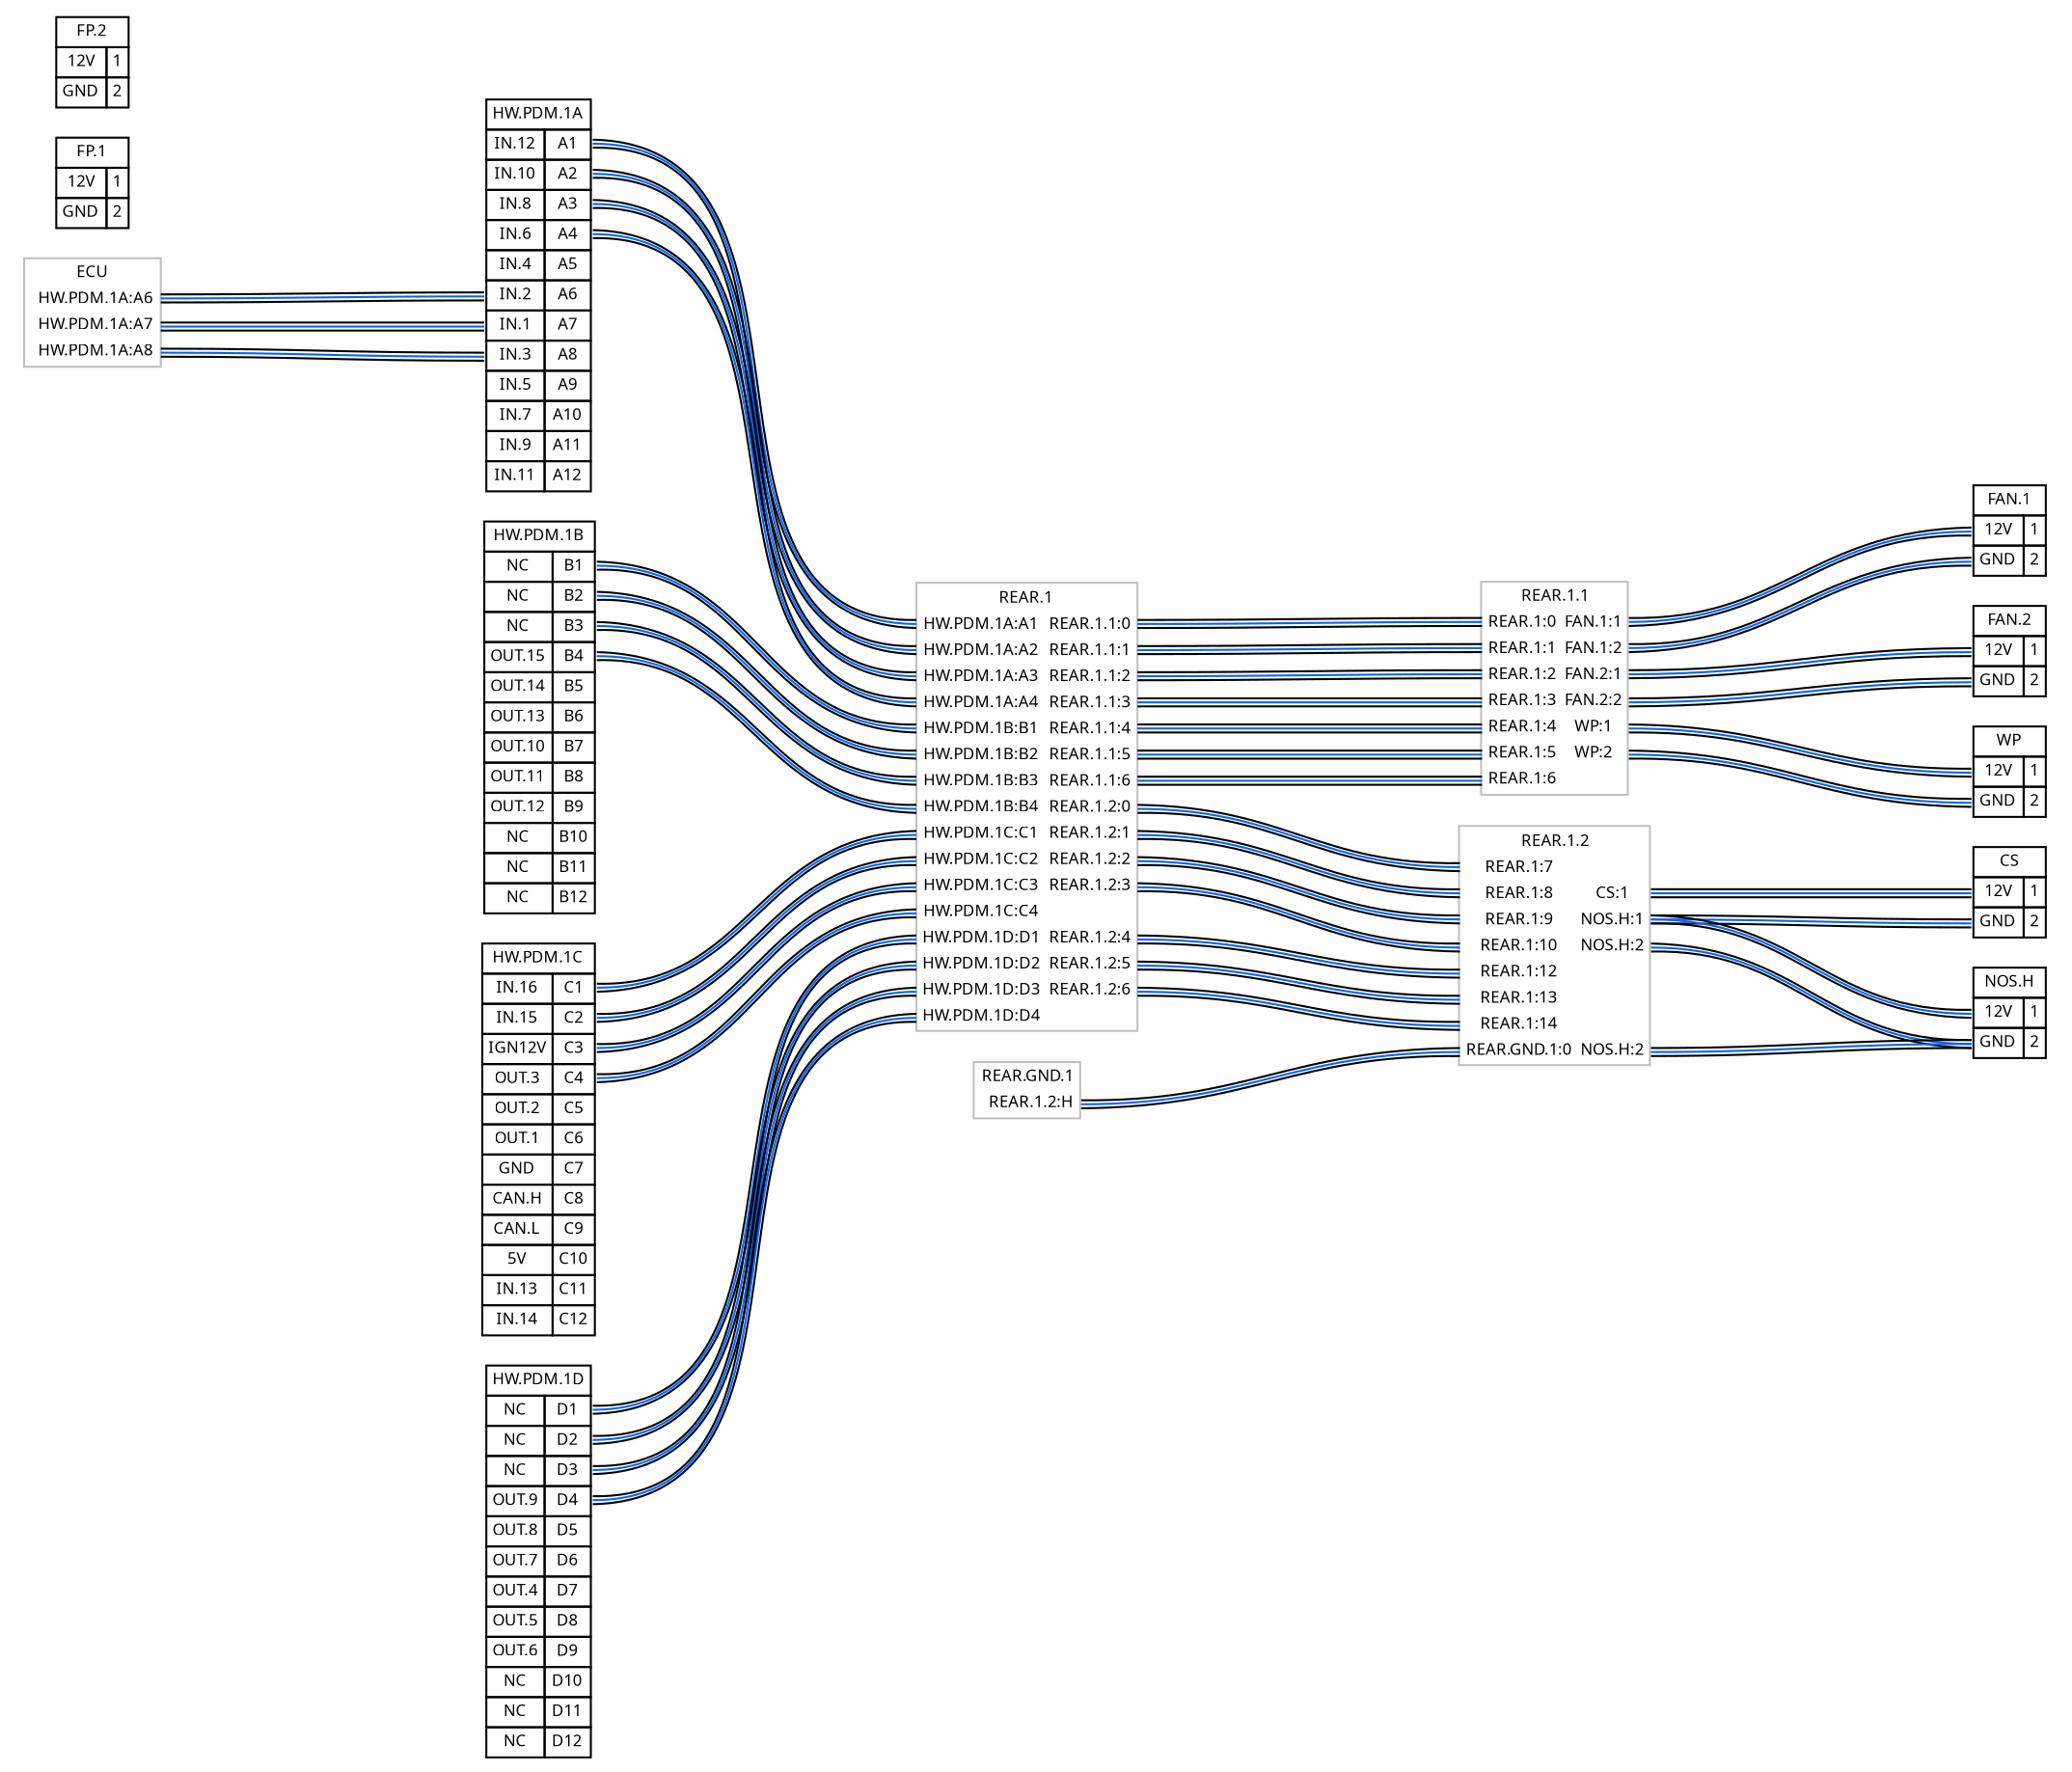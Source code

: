 
graph {nodesep=.1 ranksep=2 rankdir=LR

node [shape=none fontname="Lucida Console" fontsize=8];
edge [color="#000000:#0066ff:#000000"];

"HW.PDM.1A" [label = <<TABLE border="0" cellspacing="0" cellborder="1"><TR><TD colspan="2">HW.PDM.1A</TD></TR><TR><TD PORT="A1L">IN.12</TD><TD PORT="A1R">A1</TD></TR><TR><TD PORT="A2L">IN.10</TD><TD PORT="A2R">A2</TD></TR><TR><TD PORT="A3L">IN.8</TD><TD PORT="A3R">A3</TD></TR><TR><TD PORT="A4L">IN.6</TD><TD PORT="A4R">A4</TD></TR><TR><TD PORT="A5L">IN.4</TD><TD PORT="A5R">A5</TD></TR><TR><TD PORT="A6L">IN.2</TD><TD PORT="A6R">A6</TD></TR><TR><TD PORT="A7L">IN.1</TD><TD PORT="A7R">A7</TD></TR><TR><TD PORT="A8L">IN.3</TD><TD PORT="A8R">A8</TD></TR><TR><TD PORT="A9L">IN.5</TD><TD PORT="A9R">A9</TD></TR><TR><TD PORT="A10L">IN.7</TD><TD PORT="A10R">A10</TD></TR><TR><TD PORT="A11L">IN.9</TD><TD PORT="A11R">A11</TD></TR><TR><TD PORT="A12L">IN.11</TD><TD PORT="A12R">A12</TD></TR></TABLE>>];
"HW.PDM.1B" [label = <<TABLE border="0" cellspacing="0" cellborder="1"><TR><TD colspan="2">HW.PDM.1B</TD></TR><TR><TD PORT="B1L">NC</TD><TD PORT="B1R">B1</TD></TR><TR><TD PORT="B2L">NC</TD><TD PORT="B2R">B2</TD></TR><TR><TD PORT="B3L">NC</TD><TD PORT="B3R">B3</TD></TR><TR><TD PORT="B4L">OUT.15</TD><TD PORT="B4R">B4</TD></TR><TR><TD PORT="B5L">OUT.14</TD><TD PORT="B5R">B5</TD></TR><TR><TD PORT="B6L">OUT.13</TD><TD PORT="B6R">B6</TD></TR><TR><TD PORT="B7L">OUT.10</TD><TD PORT="B7R">B7</TD></TR><TR><TD PORT="B8L">OUT.11</TD><TD PORT="B8R">B8</TD></TR><TR><TD PORT="B9L">OUT.12</TD><TD PORT="B9R">B9</TD></TR><TR><TD PORT="B10L">NC</TD><TD PORT="B10R">B10</TD></TR><TR><TD PORT="B11L">NC</TD><TD PORT="B11R">B11</TD></TR><TR><TD PORT="B12L">NC</TD><TD PORT="B12R">B12</TD></TR></TABLE>>];
"HW.PDM.1C" [label = <<TABLE border="0" cellspacing="0" cellborder="1"><TR><TD colspan="2">HW.PDM.1C</TD></TR><TR><TD PORT="C1L">IN.16</TD><TD PORT="C1R">C1</TD></TR><TR><TD PORT="C2L">IN.15</TD><TD PORT="C2R">C2</TD></TR><TR><TD PORT="C3L">IGN12V</TD><TD PORT="C3R">C3</TD></TR><TR><TD PORT="C4L">OUT.3</TD><TD PORT="C4R">C4</TD></TR><TR><TD PORT="C5L">OUT.2</TD><TD PORT="C5R">C5</TD></TR><TR><TD PORT="C6L">OUT.1</TD><TD PORT="C6R">C6</TD></TR><TR><TD PORT="C7L">GND</TD><TD PORT="C7R">C7</TD></TR><TR><TD PORT="C8L">CAN.H</TD><TD PORT="C8R">C8</TD></TR><TR><TD PORT="C9L">CAN.L</TD><TD PORT="C9R">C9</TD></TR><TR><TD PORT="C10L">5V</TD><TD PORT="C10R">C10</TD></TR><TR><TD PORT="C11L">IN.13</TD><TD PORT="C11R">C11</TD></TR><TR><TD PORT="C12L">IN.14</TD><TD PORT="C12R">C12</TD></TR></TABLE>>];
"HW.PDM.1D" [label = <<TABLE border="0" cellspacing="0" cellborder="1"><TR><TD colspan="2">HW.PDM.1D</TD></TR><TR><TD PORT="D1L">NC</TD><TD PORT="D1R">D1</TD></TR><TR><TD PORT="D2L">NC</TD><TD PORT="D2R">D2</TD></TR><TR><TD PORT="D3L">NC</TD><TD PORT="D3R">D3</TD></TR><TR><TD PORT="D4L">OUT.9</TD><TD PORT="D4R">D4</TD></TR><TR><TD PORT="D5L">OUT.8</TD><TD PORT="D5R">D5</TD></TR><TR><TD PORT="D6L">OUT.7</TD><TD PORT="D6R">D6</TD></TR><TR><TD PORT="D7L">OUT.4</TD><TD PORT="D7R">D7</TD></TR><TR><TD PORT="D8L">OUT.5</TD><TD PORT="D8R">D8</TD></TR><TR><TD PORT="D9L">OUT.6</TD><TD PORT="D9R">D9</TD></TR><TR><TD PORT="D10L">NC</TD><TD PORT="D10R">D10</TD></TR><TR><TD PORT="D11L">NC</TD><TD PORT="D11R">D11</TD></TR><TR><TD PORT="D12L">NC</TD><TD PORT="D12R">D12</TD></TR></TABLE>>];
"FAN.1" [label = <<TABLE border="0" cellspacing="0" cellborder="1"><TR><TD colspan="2">FAN.1</TD></TR><TR><TD PORT="1L">12V</TD><TD PORT="1R">1</TD></TR><TR><TD PORT="2L">GND</TD><TD PORT="2R">2</TD></TR></TABLE>>];
"FAN.2" [label = <<TABLE border="0" cellspacing="0" cellborder="1"><TR><TD colspan="2">FAN.2</TD></TR><TR><TD PORT="1L">12V</TD><TD PORT="1R">1</TD></TR><TR><TD PORT="2L">GND</TD><TD PORT="2R">2</TD></TR></TABLE>>];
"WP" [label = <<TABLE border="0" cellspacing="0" cellborder="1"><TR><TD colspan="2">WP</TD></TR><TR><TD PORT="1L">12V</TD><TD PORT="1R">1</TD></TR><TR><TD PORT="2L">GND</TD><TD PORT="2R">2</TD></TR></TABLE>>];
"FP.1" [label = <<TABLE border="0" cellspacing="0" cellborder="1"><TR><TD colspan="2">FP.1</TD></TR><TR><TD PORT="1L">12V</TD><TD PORT="1R">1</TD></TR><TR><TD PORT="2L">GND</TD><TD PORT="2R">2</TD></TR></TABLE>>];
"FP.2" [label = <<TABLE border="0" cellspacing="0" cellborder="1"><TR><TD colspan="2">FP.2</TD></TR><TR><TD PORT="1L">12V</TD><TD PORT="1R">1</TD></TR><TR><TD PORT="2L">GND</TD><TD PORT="2R">2</TD></TR></TABLE>>];
"CS" [label = <<TABLE border="0" cellspacing="0" cellborder="1"><TR><TD colspan="2">CS</TD></TR><TR><TD PORT="1L">12V</TD><TD PORT="1R">1</TD></TR><TR><TD PORT="2L">GND</TD><TD PORT="2R">2</TD></TR></TABLE>>];
"NOS.H" [label = <<TABLE border="0" cellspacing="0" cellborder="1"><TR><TD colspan="2">NOS.H</TD></TR><TR><TD PORT="1L">12V</TD><TD PORT="1R">1</TD></TR><TR><TD PORT="2L">GND</TD><TD PORT="2R">2</TD></TR></TABLE>>];
"ECU" [label = <<TABLE border="1" cellspacing="0" color="grey" cellborder="0"><TR><TD colspan="2">ECU</TD></TR><TR><TD HEIGHT="10" PORT="1L"></TD><TD PORT="1R">HW.PDM.1A:A6</TD></TR><TR><TD HEIGHT="10" PORT="2L"></TD><TD PORT="2R">HW.PDM.1A:A7</TD></TR><TR><TD HEIGHT="10" PORT="3L"></TD><TD PORT="3R">HW.PDM.1A:A8</TD></TR></TABLE>>];
"REAR.1" [label = <<TABLE border="1" cellspacing="0" color="grey" cellborder="0"><TR><TD colspan="2">REAR.1</TD></TR><TR><TD HEIGHT="10" PORT="0L">HW.PDM.1A:A1</TD><TD PORT="0R">REAR.1.1:0</TD></TR><TR><TD HEIGHT="10" PORT="1L">HW.PDM.1A:A2</TD><TD PORT="1R">REAR.1.1:1</TD></TR><TR><TD HEIGHT="10" PORT="2L">HW.PDM.1A:A3</TD><TD PORT="2R">REAR.1.1:2</TD></TR><TR><TD HEIGHT="10" PORT="3L">HW.PDM.1A:A4</TD><TD PORT="3R">REAR.1.1:3</TD></TR><TR><TD HEIGHT="10" PORT="4L">HW.PDM.1B:B1</TD><TD PORT="4R">REAR.1.1:4</TD></TR><TR><TD HEIGHT="10" PORT="5L">HW.PDM.1B:B2</TD><TD PORT="5R">REAR.1.1:5</TD></TR><TR><TD HEIGHT="10" PORT="6L">HW.PDM.1B:B3</TD><TD PORT="6R">REAR.1.1:6</TD></TR><TR><TD HEIGHT="10" PORT="7L">HW.PDM.1B:B4</TD><TD PORT="7R">REAR.1.2:0</TD></TR><TR><TD HEIGHT="10" PORT="8L">HW.PDM.1C:C1</TD><TD PORT="8R">REAR.1.2:1</TD></TR><TR><TD HEIGHT="10" PORT="9L">HW.PDM.1C:C2</TD><TD PORT="9R">REAR.1.2:2</TD></TR><TR><TD HEIGHT="10" PORT="10L">HW.PDM.1C:C3</TD><TD PORT="10R">REAR.1.2:3</TD></TR><TR><TD HEIGHT="10" PORT="11L">HW.PDM.1C:C4</TD><TD PORT="11R"></TD></TR><TR><TD HEIGHT="10" PORT="12L">HW.PDM.1D:D1</TD><TD PORT="12R">REAR.1.2:4</TD></TR><TR><TD HEIGHT="10" PORT="13L">HW.PDM.1D:D2</TD><TD PORT="13R">REAR.1.2:5</TD></TR><TR><TD HEIGHT="10" PORT="14L">HW.PDM.1D:D3</TD><TD PORT="14R">REAR.1.2:6</TD></TR><TR><TD HEIGHT="10" PORT="15L">HW.PDM.1D:D4</TD><TD PORT="15R"></TD></TR></TABLE>>];
"REAR.1.1" [label = <<TABLE border="1" cellspacing="0" color="grey" cellborder="0"><TR><TD colspan="2">REAR.1.1</TD></TR><TR><TD HEIGHT="10" PORT="0L">REAR.1:0</TD><TD PORT="0R">FAN.1:1</TD></TR><TR><TD HEIGHT="10" PORT="1L">REAR.1:1</TD><TD PORT="1R">FAN.1:2</TD></TR><TR><TD HEIGHT="10" PORT="2L">REAR.1:2</TD><TD PORT="2R">FAN.2:1</TD></TR><TR><TD HEIGHT="10" PORT="3L">REAR.1:3</TD><TD PORT="3R">FAN.2:2</TD></TR><TR><TD HEIGHT="10" PORT="4L">REAR.1:4</TD><TD PORT="4R">WP:1</TD></TR><TR><TD HEIGHT="10" PORT="5L">REAR.1:5</TD><TD PORT="5R">WP:2</TD></TR><TR><TD HEIGHT="10" PORT="6L">REAR.1:6</TD><TD PORT="6R"></TD></TR></TABLE>>];
"REAR.1.2" [label = <<TABLE border="1" cellspacing="0" color="grey" cellborder="0"><TR><TD colspan="2">REAR.1.2</TD></TR><TR><TD HEIGHT="10" PORT="0L">REAR.1:7</TD><TD PORT="0R"></TD></TR><TR><TD HEIGHT="10" PORT="1L">REAR.1:8</TD><TD PORT="1R">CS:1</TD></TR><TR><TD HEIGHT="10" PORT="2L">REAR.1:9</TD><TD PORT="2R">NOS.H:1</TD></TR><TR><TD HEIGHT="10" PORT="3L">REAR.1:10</TD><TD PORT="3R">NOS.H:2</TD></TR><TR><TD HEIGHT="10" PORT="4L">REAR.1:12</TD><TD PORT="4R"></TD></TR><TR><TD HEIGHT="10" PORT="5L">REAR.1:13</TD><TD PORT="5R"></TD></TR><TR><TD HEIGHT="10" PORT="6L">REAR.1:14</TD><TD PORT="6R"></TD></TR><TR><TD HEIGHT="10" PORT="HL">REAR.GND.1:0</TD><TD PORT="HR">NOS.H:2</TD></TR></TABLE>>];
"REAR.GND.1" [label = <<TABLE border="1" cellspacing="0" color="grey" cellborder="0"><TR><TD colspan="2">REAR.GND.1</TD></TR><TR><TD HEIGHT="10" PORT="0L"></TD><TD PORT="0R">REAR.1.2:H</TD></TR></TABLE>>];
"ECU":"1R" -- "HW.PDM.1A":"A6L"
"ECU":"2R" -- "HW.PDM.1A":"A7L"
"ECU":"3R" -- "HW.PDM.1A":"A8L"
"HW.PDM.1A":"A1R" -- "REAR.1":"0L"
"HW.PDM.1A":"A2R" -- "REAR.1":"1L"
"HW.PDM.1A":"A3R" -- "REAR.1":"2L"
"HW.PDM.1A":"A4R" -- "REAR.1":"3L"
"HW.PDM.1B":"B1R" -- "REAR.1":"4L"
"HW.PDM.1B":"B2R" -- "REAR.1":"5L"
"HW.PDM.1B":"B3R" -- "REAR.1":"6L"
"HW.PDM.1B":"B4R" -- "REAR.1":"7L"
"HW.PDM.1C":"C1R" -- "REAR.1":"8L"
"HW.PDM.1C":"C2R" -- "REAR.1":"9L"
"HW.PDM.1C":"C3R" -- "REAR.1":"10L"
"HW.PDM.1C":"C4R" -- "REAR.1":"11L"
"HW.PDM.1D":"D1R" -- "REAR.1":"12L"
"HW.PDM.1D":"D2R" -- "REAR.1":"13L"
"HW.PDM.1D":"D3R" -- "REAR.1":"14L"
"HW.PDM.1D":"D4R" -- "REAR.1":"15L"
"REAR.1":"0R" -- "REAR.1.1":"0L"
"REAR.1":"1R" -- "REAR.1.1":"1L"
"REAR.1":"2R" -- "REAR.1.1":"2L"
"REAR.1":"3R" -- "REAR.1.1":"3L"
"REAR.1":"4R" -- "REAR.1.1":"4L"
"REAR.1":"5R" -- "REAR.1.1":"5L"
"REAR.1":"6R" -- "REAR.1.1":"6L"
"REAR.1":"7R" -- "REAR.1.2":"0L"
"REAR.1":"8R" -- "REAR.1.2":"1L"
"REAR.1":"9R" -- "REAR.1.2":"2L"
"REAR.1":"10R" -- "REAR.1.2":"3L"
"REAR.1":"12R" -- "REAR.1.2":"4L"
"REAR.1":"13R" -- "REAR.1.2":"5L"
"REAR.1":"14R" -- "REAR.1.2":"6L"
"REAR.1.1":"0R" -- "FAN.1":"1L"
"REAR.1.1":"1R" -- "FAN.1":"2L"
"REAR.1.1":"2R" -- "FAN.2":"1L"
"REAR.1.1":"3R" -- "FAN.2":"2L"
"REAR.1.1":"4R" -- "WP":"1L"
"REAR.1.1":"5R" -- "WP":"2L"
"REAR.1.2":"1R" -- "CS":"1L"
"REAR.1.2":"2R" -- "CS":"2L"
"REAR.1.2":"2R" -- "NOS.H":"1L"
"REAR.1.2":"3R" -- "NOS.H":"2L"
"REAR.GND.1":"0R" -- "REAR.1.2":"HL"
"REAR.1.2":"HR" -- "NOS.H":"2L"
}